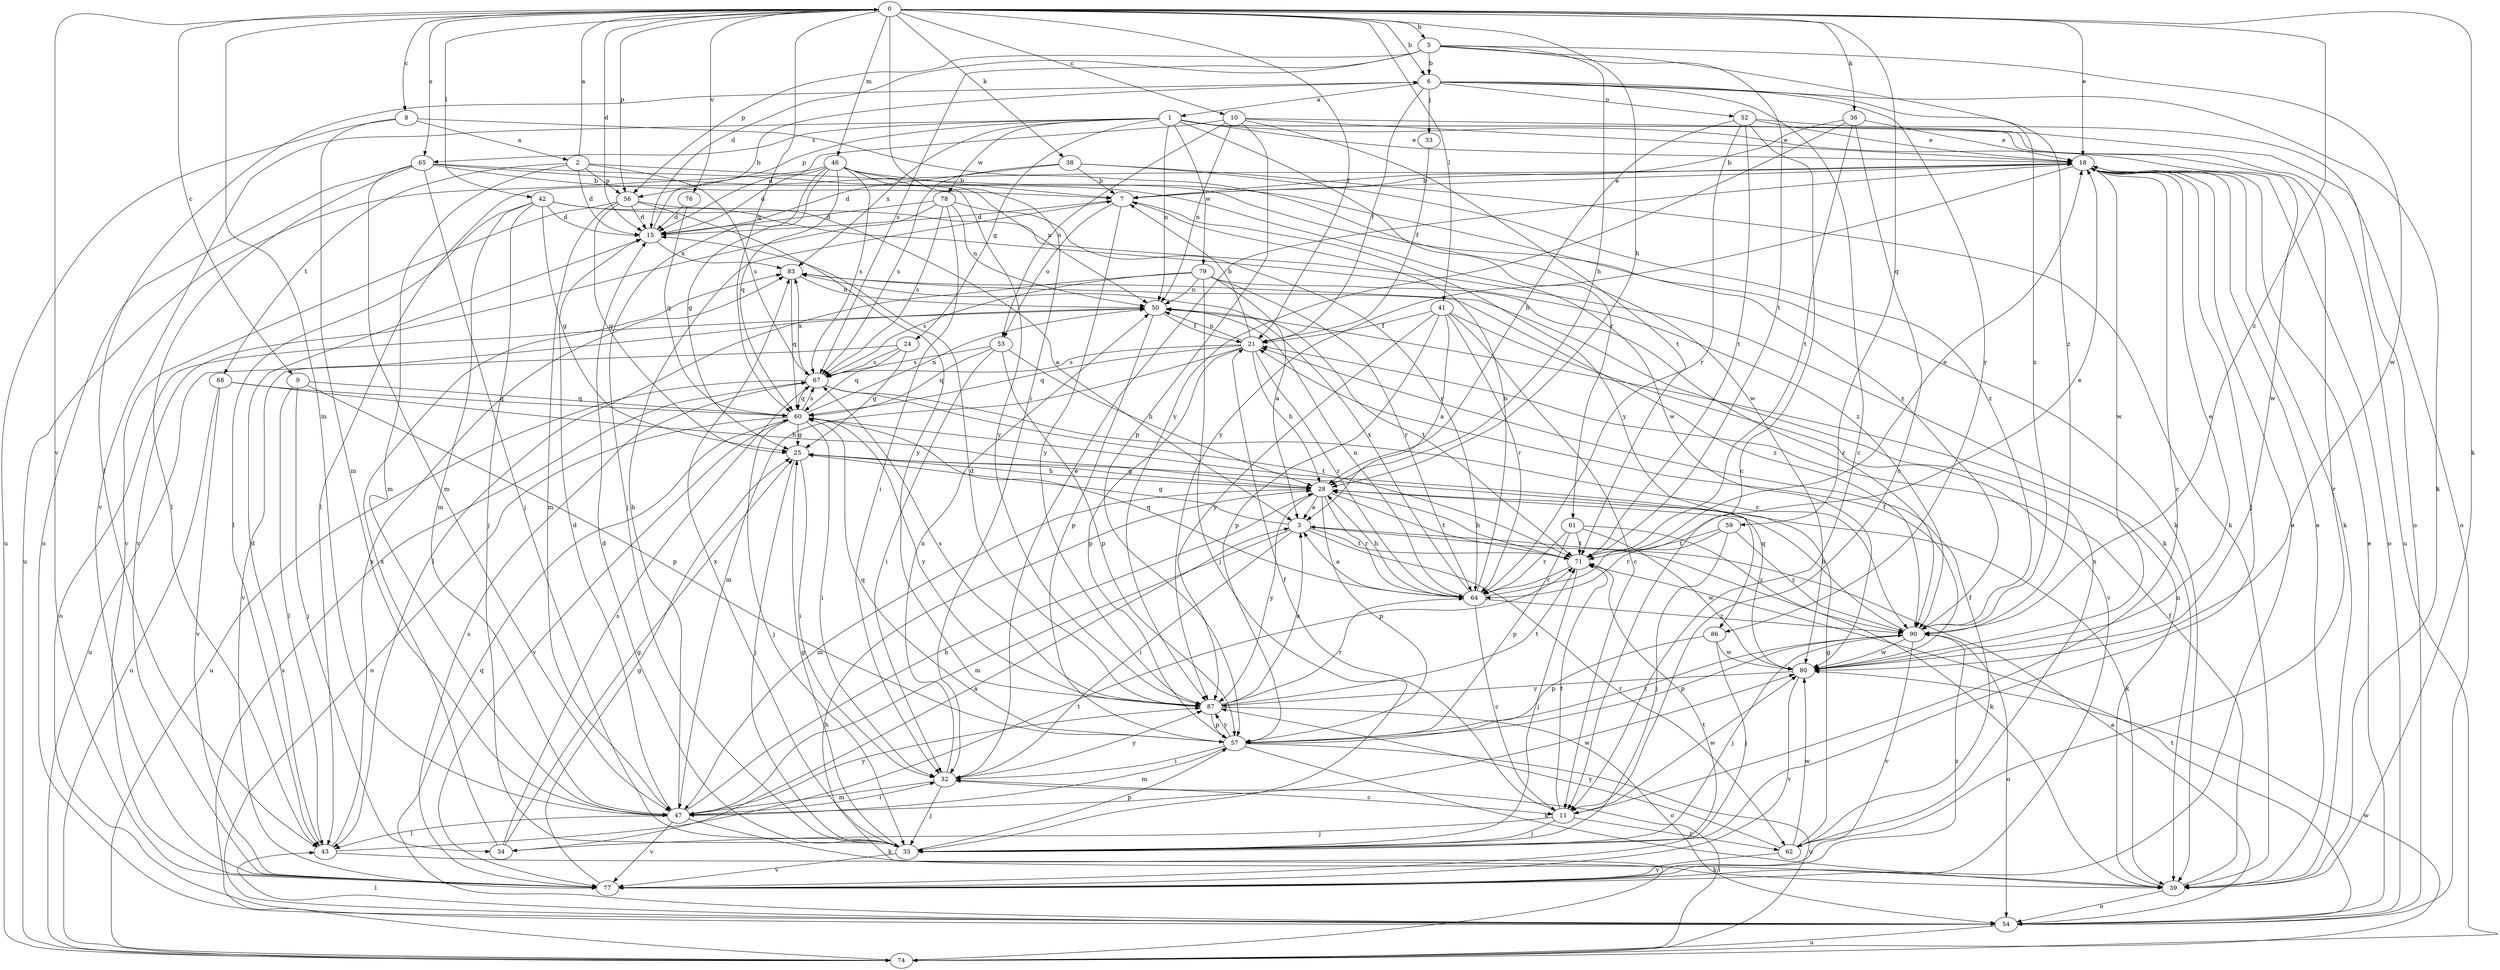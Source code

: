 strict digraph  {
0;
1;
2;
3;
5;
6;
7;
8;
9;
10;
11;
15;
18;
21;
24;
25;
28;
32;
33;
34;
35;
36;
38;
39;
41;
42;
43;
46;
47;
50;
52;
53;
54;
56;
57;
59;
60;
61;
62;
64;
65;
67;
68;
71;
74;
76;
77;
78;
79;
80;
83;
86;
87;
90;
0 -> 5  [label=b];
0 -> 6  [label=b];
0 -> 8  [label=c];
0 -> 9  [label=c];
0 -> 10  [label=c];
0 -> 15  [label=d];
0 -> 18  [label=e];
0 -> 21  [label=f];
0 -> 28  [label=h];
0 -> 32  [label=i];
0 -> 36  [label=k];
0 -> 38  [label=k];
0 -> 39  [label=k];
0 -> 41  [label=l];
0 -> 42  [label=l];
0 -> 46  [label=m];
0 -> 47  [label=m];
0 -> 56  [label=p];
0 -> 59  [label=q];
0 -> 60  [label=q];
0 -> 65  [label=s];
0 -> 76  [label=v];
0 -> 77  [label=v];
0 -> 90  [label=z];
1 -> 18  [label=e];
1 -> 24  [label=g];
1 -> 50  [label=n];
1 -> 56  [label=p];
1 -> 61  [label=r];
1 -> 62  [label=r];
1 -> 65  [label=s];
1 -> 74  [label=u];
1 -> 77  [label=v];
1 -> 78  [label=w];
1 -> 79  [label=w];
1 -> 80  [label=w];
1 -> 83  [label=x];
2 -> 0  [label=a];
2 -> 15  [label=d];
2 -> 47  [label=m];
2 -> 56  [label=p];
2 -> 67  [label=s];
2 -> 68  [label=t];
2 -> 90  [label=z];
3 -> 25  [label=g];
3 -> 32  [label=i];
3 -> 39  [label=k];
3 -> 47  [label=m];
3 -> 62  [label=r];
3 -> 71  [label=t];
5 -> 6  [label=b];
5 -> 15  [label=d];
5 -> 28  [label=h];
5 -> 56  [label=p];
5 -> 67  [label=s];
5 -> 71  [label=t];
5 -> 80  [label=w];
5 -> 90  [label=z];
6 -> 1  [label=a];
6 -> 11  [label=c];
6 -> 21  [label=f];
6 -> 33  [label=j];
6 -> 39  [label=k];
6 -> 43  [label=l];
6 -> 52  [label=o];
6 -> 86  [label=y];
6 -> 90  [label=z];
7 -> 15  [label=d];
7 -> 18  [label=e];
7 -> 53  [label=o];
7 -> 86  [label=y];
7 -> 87  [label=y];
8 -> 2  [label=a];
8 -> 47  [label=m];
8 -> 74  [label=u];
8 -> 80  [label=w];
9 -> 34  [label=j];
9 -> 43  [label=l];
9 -> 57  [label=p];
9 -> 60  [label=q];
10 -> 15  [label=d];
10 -> 18  [label=e];
10 -> 50  [label=n];
10 -> 53  [label=o];
10 -> 54  [label=o];
10 -> 57  [label=p];
10 -> 71  [label=t];
11 -> 21  [label=f];
11 -> 34  [label=j];
11 -> 35  [label=j];
11 -> 62  [label=r];
11 -> 71  [label=t];
11 -> 80  [label=w];
15 -> 6  [label=b];
15 -> 83  [label=x];
18 -> 7  [label=b];
18 -> 11  [label=c];
18 -> 35  [label=j];
18 -> 39  [label=k];
18 -> 43  [label=l];
18 -> 54  [label=o];
18 -> 80  [label=w];
18 -> 87  [label=y];
21 -> 7  [label=b];
21 -> 28  [label=h];
21 -> 47  [label=m];
21 -> 50  [label=n];
21 -> 57  [label=p];
21 -> 60  [label=q];
21 -> 64  [label=r];
21 -> 67  [label=s];
24 -> 25  [label=g];
24 -> 60  [label=q];
24 -> 67  [label=s];
24 -> 74  [label=u];
25 -> 28  [label=h];
25 -> 32  [label=i];
25 -> 35  [label=j];
28 -> 3  [label=a];
28 -> 25  [label=g];
28 -> 39  [label=k];
28 -> 47  [label=m];
28 -> 57  [label=p];
28 -> 64  [label=r];
28 -> 71  [label=t];
28 -> 87  [label=y];
32 -> 11  [label=c];
32 -> 18  [label=e];
32 -> 35  [label=j];
32 -> 47  [label=m];
32 -> 50  [label=n];
32 -> 87  [label=y];
33 -> 21  [label=f];
34 -> 3  [label=a];
34 -> 25  [label=g];
34 -> 67  [label=s];
34 -> 83  [label=x];
35 -> 15  [label=d];
35 -> 25  [label=g];
35 -> 57  [label=p];
35 -> 77  [label=v];
35 -> 83  [label=x];
36 -> 7  [label=b];
36 -> 11  [label=c];
36 -> 18  [label=e];
36 -> 71  [label=t];
36 -> 87  [label=y];
38 -> 7  [label=b];
38 -> 15  [label=d];
38 -> 39  [label=k];
38 -> 67  [label=s];
38 -> 90  [label=z];
39 -> 18  [label=e];
39 -> 21  [label=f];
39 -> 50  [label=n];
39 -> 54  [label=o];
41 -> 3  [label=a];
41 -> 11  [label=c];
41 -> 21  [label=f];
41 -> 57  [label=p];
41 -> 64  [label=r];
41 -> 77  [label=v];
41 -> 87  [label=y];
42 -> 15  [label=d];
42 -> 25  [label=g];
42 -> 35  [label=j];
42 -> 39  [label=k];
42 -> 43  [label=l];
42 -> 47  [label=m];
42 -> 90  [label=z];
43 -> 15  [label=d];
43 -> 39  [label=k];
43 -> 71  [label=t];
43 -> 83  [label=x];
46 -> 7  [label=b];
46 -> 15  [label=d];
46 -> 25  [label=g];
46 -> 35  [label=j];
46 -> 50  [label=n];
46 -> 60  [label=q];
46 -> 67  [label=s];
46 -> 74  [label=u];
46 -> 87  [label=y];
47 -> 7  [label=b];
47 -> 15  [label=d];
47 -> 28  [label=h];
47 -> 32  [label=i];
47 -> 39  [label=k];
47 -> 43  [label=l];
47 -> 77  [label=v];
47 -> 80  [label=w];
47 -> 87  [label=y];
50 -> 21  [label=f];
50 -> 54  [label=o];
50 -> 57  [label=p];
50 -> 71  [label=t];
50 -> 77  [label=v];
52 -> 11  [label=c];
52 -> 18  [label=e];
52 -> 28  [label=h];
52 -> 54  [label=o];
52 -> 64  [label=r];
52 -> 71  [label=t];
53 -> 28  [label=h];
53 -> 32  [label=i];
53 -> 57  [label=p];
53 -> 60  [label=q];
53 -> 67  [label=s];
54 -> 3  [label=a];
54 -> 18  [label=e];
54 -> 43  [label=l];
54 -> 60  [label=q];
54 -> 71  [label=t];
54 -> 74  [label=u];
56 -> 3  [label=a];
56 -> 15  [label=d];
56 -> 25  [label=g];
56 -> 47  [label=m];
56 -> 77  [label=v];
56 -> 87  [label=y];
57 -> 32  [label=i];
57 -> 39  [label=k];
57 -> 47  [label=m];
57 -> 60  [label=q];
57 -> 74  [label=u];
57 -> 87  [label=y];
57 -> 90  [label=z];
59 -> 35  [label=j];
59 -> 64  [label=r];
59 -> 71  [label=t];
59 -> 90  [label=z];
60 -> 25  [label=g];
60 -> 32  [label=i];
60 -> 35  [label=j];
60 -> 50  [label=n];
60 -> 54  [label=o];
60 -> 67  [label=s];
60 -> 77  [label=v];
60 -> 87  [label=y];
61 -> 57  [label=p];
61 -> 64  [label=r];
61 -> 71  [label=t];
61 -> 80  [label=w];
61 -> 90  [label=z];
62 -> 21  [label=f];
62 -> 25  [label=g];
62 -> 77  [label=v];
62 -> 80  [label=w];
62 -> 83  [label=x];
62 -> 87  [label=y];
64 -> 3  [label=a];
64 -> 7  [label=b];
64 -> 11  [label=c];
64 -> 18  [label=e];
64 -> 28  [label=h];
64 -> 50  [label=n];
64 -> 60  [label=q];
64 -> 83  [label=x];
64 -> 90  [label=z];
65 -> 7  [label=b];
65 -> 35  [label=j];
65 -> 39  [label=k];
65 -> 43  [label=l];
65 -> 47  [label=m];
65 -> 54  [label=o];
65 -> 80  [label=w];
67 -> 60  [label=q];
67 -> 71  [label=t];
67 -> 74  [label=u];
67 -> 83  [label=x];
67 -> 90  [label=z];
68 -> 28  [label=h];
68 -> 60  [label=q];
68 -> 74  [label=u];
68 -> 77  [label=v];
71 -> 18  [label=e];
71 -> 28  [label=h];
71 -> 35  [label=j];
71 -> 64  [label=r];
74 -> 28  [label=h];
74 -> 32  [label=i];
74 -> 67  [label=s];
74 -> 80  [label=w];
76 -> 15  [label=d];
76 -> 60  [label=q];
77 -> 18  [label=e];
77 -> 25  [label=g];
77 -> 67  [label=s];
77 -> 71  [label=t];
77 -> 90  [label=z];
78 -> 15  [label=d];
78 -> 32  [label=i];
78 -> 50  [label=n];
78 -> 64  [label=r];
78 -> 67  [label=s];
78 -> 77  [label=v];
79 -> 3  [label=a];
79 -> 35  [label=j];
79 -> 43  [label=l];
79 -> 50  [label=n];
79 -> 64  [label=r];
79 -> 67  [label=s];
79 -> 90  [label=z];
80 -> 18  [label=e];
80 -> 21  [label=f];
80 -> 60  [label=q];
80 -> 77  [label=v];
80 -> 87  [label=y];
83 -> 50  [label=n];
83 -> 60  [label=q];
83 -> 90  [label=z];
86 -> 35  [label=j];
86 -> 57  [label=p];
86 -> 80  [label=w];
87 -> 3  [label=a];
87 -> 15  [label=d];
87 -> 54  [label=o];
87 -> 57  [label=p];
87 -> 64  [label=r];
87 -> 67  [label=s];
87 -> 71  [label=t];
90 -> 28  [label=h];
90 -> 35  [label=j];
90 -> 54  [label=o];
90 -> 57  [label=p];
90 -> 77  [label=v];
90 -> 80  [label=w];
}
